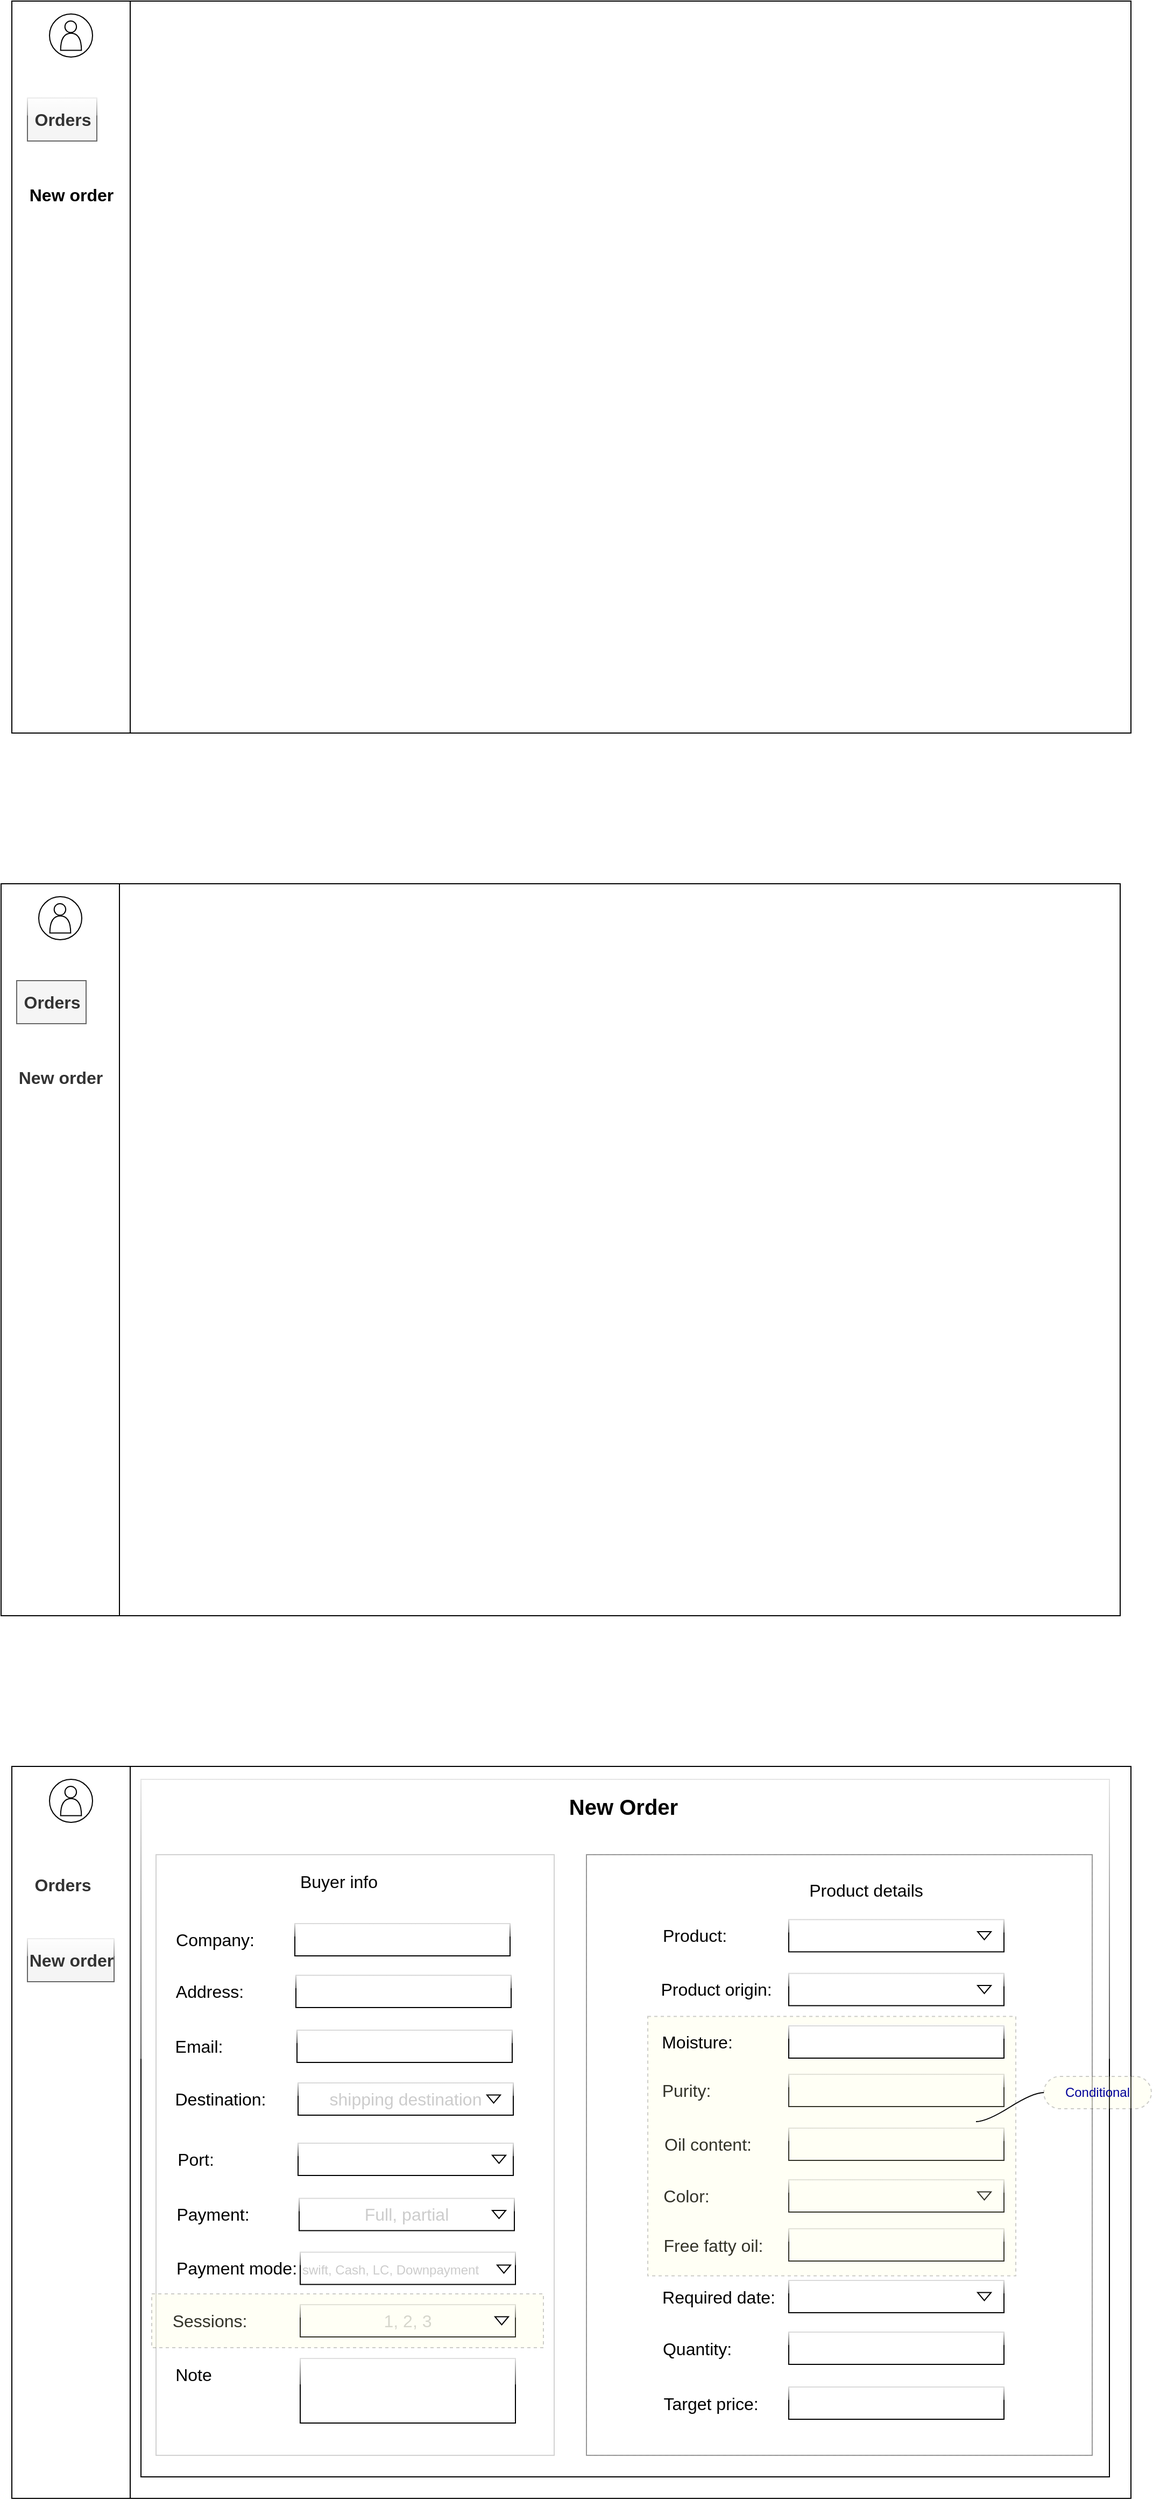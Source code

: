 <mxfile version="15.8.7" type="github">
  <diagram id="DCeRdAVLhO6ZTOsjjHVU" name="Page-1">
    <mxGraphModel dx="1218" dy="952" grid="1" gridSize="10" guides="1" tooltips="1" connect="1" arrows="1" fold="1" page="1" pageScale="1" pageWidth="1169" pageHeight="827" math="0" shadow="0">
      <root>
        <mxCell id="0" />
        <mxCell id="1" parent="0" />
        <mxCell id="tpjrnW_lignRtLn6L6qm-96" value="" style="group;opacity=20;strokeColor=default;" vertex="1" connectable="0" parent="1">
          <mxGeometry x="80" y="1720" width="1040" height="680" as="geometry" />
        </mxCell>
        <mxCell id="tpjrnW_lignRtLn6L6qm-97" value="" style="rounded=0;whiteSpace=wrap;html=1;" vertex="1" parent="tpjrnW_lignRtLn6L6qm-96">
          <mxGeometry width="1040" height="680" as="geometry" />
        </mxCell>
        <mxCell id="tpjrnW_lignRtLn6L6qm-98" value="" style="rounded=0;whiteSpace=wrap;html=1;" vertex="1" parent="tpjrnW_lignRtLn6L6qm-96">
          <mxGeometry width="110" height="680" as="geometry" />
        </mxCell>
        <mxCell id="tpjrnW_lignRtLn6L6qm-99" value="" style="group" vertex="1" connectable="0" parent="tpjrnW_lignRtLn6L6qm-96">
          <mxGeometry x="35" y="12" width="40" height="40" as="geometry" />
        </mxCell>
        <mxCell id="tpjrnW_lignRtLn6L6qm-100" value="" style="ellipse;whiteSpace=wrap;html=1;" vertex="1" parent="tpjrnW_lignRtLn6L6qm-99">
          <mxGeometry width="40" height="40" as="geometry" />
        </mxCell>
        <mxCell id="tpjrnW_lignRtLn6L6qm-101" value="" style="group" vertex="1" connectable="0" parent="tpjrnW_lignRtLn6L6qm-99">
          <mxGeometry x="10" y="4.5" width="20" height="29" as="geometry" />
        </mxCell>
        <mxCell id="tpjrnW_lignRtLn6L6qm-102" value="" style="ellipse;whiteSpace=wrap;html=1;aspect=fixed;" vertex="1" parent="tpjrnW_lignRtLn6L6qm-101">
          <mxGeometry x="4.333" y="2" width="10.741" height="10.741" as="geometry" />
        </mxCell>
        <mxCell id="tpjrnW_lignRtLn6L6qm-103" value="" style="shape=or;whiteSpace=wrap;html=1;rotation=-90;" vertex="1" parent="tpjrnW_lignRtLn6L6qm-101">
          <mxGeometry x="2.083" y="11.681" width="15.833" height="19.333" as="geometry" />
        </mxCell>
        <mxCell id="tpjrnW_lignRtLn6L6qm-104" value="Orders" style="text;strokeColor=none;fillColor=none;html=1;fontSize=16;fontStyle=1;verticalAlign=middle;align=center;glass=0;fontColor=#333333;" vertex="1" parent="tpjrnW_lignRtLn6L6qm-96">
          <mxGeometry x="14.5" y="90" width="64.5" height="40" as="geometry" />
        </mxCell>
        <mxCell id="tpjrnW_lignRtLn6L6qm-105" value="New order" style="text;strokeColor=#666666;fillColor=#f5f5f5;html=1;fontSize=16;fontStyle=1;verticalAlign=middle;align=center;fontColor=#333333;glass=1;" vertex="1" parent="tpjrnW_lignRtLn6L6qm-96">
          <mxGeometry x="14.5" y="160" width="80.5" height="40" as="geometry" />
        </mxCell>
        <mxCell id="tpjrnW_lignRtLn6L6qm-106" value="New Order" style="text;strokeColor=none;fillColor=none;html=1;fontSize=20;fontStyle=1;verticalAlign=middle;align=center;glass=1;" vertex="1" parent="tpjrnW_lignRtLn6L6qm-96">
          <mxGeometry x="500" y="22" width="135" height="30" as="geometry" />
        </mxCell>
        <mxCell id="tpjrnW_lignRtLn6L6qm-193" value="" style="rounded=0;whiteSpace=wrap;html=1;glass=1;fontSize=12;fontColor=#CCCCCC;strokeColor=default;fillColor=default;" vertex="1" parent="tpjrnW_lignRtLn6L6qm-96">
          <mxGeometry x="120" y="12" width="900" height="648" as="geometry" />
        </mxCell>
        <mxCell id="tpjrnW_lignRtLn6L6qm-192" value="" style="group;strokeColor=#E6E6E6;fillColor=none;fontColor=#333333;strokeWidth=1;opacity=20;dashed=1;container=0;" vertex="1" connectable="0" parent="tpjrnW_lignRtLn6L6qm-96">
          <mxGeometry x="534" y="82" width="470" height="558" as="geometry" />
        </mxCell>
        <mxCell id="tpjrnW_lignRtLn6L6qm-189" value="" style="rounded=0;whiteSpace=wrap;html=1;glass=0;fontSize=16;strokeColor=default;fillColor=none;fontColor=#333333;shadow=0;sketch=0;opacity=40;" vertex="1" parent="tpjrnW_lignRtLn6L6qm-96">
          <mxGeometry x="534" y="82" width="470" height="558" as="geometry" />
        </mxCell>
        <mxCell id="tpjrnW_lignRtLn6L6qm-136" value="" style="group" vertex="1" connectable="0" parent="tpjrnW_lignRtLn6L6qm-96">
          <mxGeometry x="612" y="142.25" width="320" height="30" as="geometry" />
        </mxCell>
        <mxCell id="tpjrnW_lignRtLn6L6qm-137" value="Product:&amp;nbsp;" style="text;html=1;strokeColor=none;fillColor=none;align=center;verticalAlign=middle;whiteSpace=wrap;rounded=0;glass=1;fontSize=16;" vertex="1" parent="tpjrnW_lignRtLn6L6qm-136">
          <mxGeometry x="-10" width="70" height="30" as="geometry" />
        </mxCell>
        <mxCell id="tpjrnW_lignRtLn6L6qm-138" value="" style="rounded=0;whiteSpace=wrap;html=1;glass=1;fontSize=16;strokeColor=default;fillColor=default;" vertex="1" parent="tpjrnW_lignRtLn6L6qm-136">
          <mxGeometry x="110" width="200" height="30" as="geometry" />
        </mxCell>
        <mxCell id="tpjrnW_lignRtLn6L6qm-139" value="" style="triangle;whiteSpace=wrap;html=1;glass=1;fontSize=16;strokeColor=default;fillColor=default;rotation=90;" vertex="1" parent="tpjrnW_lignRtLn6L6qm-136">
          <mxGeometry x="288" y="8.75" width="7.5" height="12.5" as="geometry" />
        </mxCell>
        <mxCell id="tpjrnW_lignRtLn6L6qm-132" value="" style="group" vertex="1" connectable="0" parent="tpjrnW_lignRtLn6L6qm-96">
          <mxGeometry x="602" y="192.25" width="320" height="30" as="geometry" />
        </mxCell>
        <mxCell id="tpjrnW_lignRtLn6L6qm-133" value="Product origin:&amp;nbsp;" style="text;html=1;strokeColor=none;fillColor=none;align=center;verticalAlign=middle;whiteSpace=wrap;rounded=0;glass=1;fontSize=16;" vertex="1" parent="tpjrnW_lignRtLn6L6qm-132">
          <mxGeometry width="110" height="30" as="geometry" />
        </mxCell>
        <mxCell id="tpjrnW_lignRtLn6L6qm-134" value="" style="rounded=0;whiteSpace=wrap;html=1;glass=1;fontSize=16;strokeColor=default;fillColor=default;" vertex="1" parent="tpjrnW_lignRtLn6L6qm-132">
          <mxGeometry x="120" width="200" height="30" as="geometry" />
        </mxCell>
        <mxCell id="tpjrnW_lignRtLn6L6qm-135" value="" style="triangle;whiteSpace=wrap;html=1;glass=1;fontSize=16;strokeColor=default;fillColor=default;rotation=90;" vertex="1" parent="tpjrnW_lignRtLn6L6qm-132">
          <mxGeometry x="298" y="8.75" width="7.5" height="12.5" as="geometry" />
        </mxCell>
        <mxCell id="tpjrnW_lignRtLn6L6qm-122" value="" style="group" vertex="1" connectable="0" parent="tpjrnW_lignRtLn6L6qm-96">
          <mxGeometry x="602" y="576.5" width="320" height="30" as="geometry" />
        </mxCell>
        <mxCell id="tpjrnW_lignRtLn6L6qm-123" value="Target price:&amp;nbsp;" style="text;html=1;strokeColor=none;fillColor=none;align=center;verticalAlign=middle;whiteSpace=wrap;rounded=0;glass=1;fontSize=16;" vertex="1" parent="tpjrnW_lignRtLn6L6qm-122">
          <mxGeometry width="100" height="30" as="geometry" />
        </mxCell>
        <mxCell id="tpjrnW_lignRtLn6L6qm-124" value="" style="rounded=0;whiteSpace=wrap;html=1;glass=1;fontSize=16;strokeColor=default;fillColor=default;" vertex="1" parent="tpjrnW_lignRtLn6L6qm-122">
          <mxGeometry x="120" width="200" height="30" as="geometry" />
        </mxCell>
        <mxCell id="tpjrnW_lignRtLn6L6qm-125" value="" style="group" vertex="1" connectable="0" parent="tpjrnW_lignRtLn6L6qm-96">
          <mxGeometry x="602" y="525.5" width="320" height="30" as="geometry" />
        </mxCell>
        <mxCell id="tpjrnW_lignRtLn6L6qm-126" value="Quantity:" style="text;html=1;strokeColor=none;fillColor=none;align=center;verticalAlign=middle;whiteSpace=wrap;rounded=0;glass=1;fontSize=16;" vertex="1" parent="tpjrnW_lignRtLn6L6qm-125">
          <mxGeometry width="70" height="30" as="geometry" />
        </mxCell>
        <mxCell id="tpjrnW_lignRtLn6L6qm-127" value="" style="rounded=0;whiteSpace=wrap;html=1;glass=1;fontSize=16;strokeColor=default;fillColor=default;" vertex="1" parent="tpjrnW_lignRtLn6L6qm-125">
          <mxGeometry x="120" width="200" height="30" as="geometry" />
        </mxCell>
        <mxCell id="tpjrnW_lignRtLn6L6qm-128" value="" style="group" vertex="1" connectable="0" parent="tpjrnW_lignRtLn6L6qm-96">
          <mxGeometry x="602" y="477.5" width="320" height="30" as="geometry" />
        </mxCell>
        <mxCell id="tpjrnW_lignRtLn6L6qm-129" value="Required date:" style="text;html=1;strokeColor=none;fillColor=none;align=center;verticalAlign=middle;whiteSpace=wrap;rounded=0;glass=1;fontSize=16;" vertex="1" parent="tpjrnW_lignRtLn6L6qm-128">
          <mxGeometry width="110" height="30" as="geometry" />
        </mxCell>
        <mxCell id="tpjrnW_lignRtLn6L6qm-130" value="" style="rounded=0;whiteSpace=wrap;html=1;glass=1;fontSize=16;strokeColor=default;fillColor=default;" vertex="1" parent="tpjrnW_lignRtLn6L6qm-128">
          <mxGeometry x="120" width="200" height="30" as="geometry" />
        </mxCell>
        <mxCell id="tpjrnW_lignRtLn6L6qm-131" value="" style="triangle;whiteSpace=wrap;html=1;glass=1;fontSize=16;strokeColor=default;fillColor=default;rotation=90;" vertex="1" parent="tpjrnW_lignRtLn6L6qm-128">
          <mxGeometry x="298" y="8.75" width="7.5" height="12.5" as="geometry" />
        </mxCell>
        <mxCell id="tpjrnW_lignRtLn6L6qm-172" value="" style="group" vertex="1" connectable="0" parent="tpjrnW_lignRtLn6L6qm-96">
          <mxGeometry x="602" y="286" width="320" height="30" as="geometry" />
        </mxCell>
        <mxCell id="tpjrnW_lignRtLn6L6qm-173" value="Purity:" style="text;html=1;strokeColor=none;fillColor=none;align=center;verticalAlign=middle;whiteSpace=wrap;rounded=0;glass=1;fontSize=16;" vertex="1" parent="tpjrnW_lignRtLn6L6qm-172">
          <mxGeometry width="50" height="30" as="geometry" />
        </mxCell>
        <mxCell id="tpjrnW_lignRtLn6L6qm-174" value="" style="rounded=0;whiteSpace=wrap;html=1;glass=1;fontSize=16;strokeColor=default;fillColor=default;" vertex="1" parent="tpjrnW_lignRtLn6L6qm-172">
          <mxGeometry x="120" width="200" height="30" as="geometry" />
        </mxCell>
        <mxCell id="tpjrnW_lignRtLn6L6qm-176" value="" style="group" vertex="1" connectable="0" parent="tpjrnW_lignRtLn6L6qm-96">
          <mxGeometry x="602" y="336" width="320" height="30" as="geometry" />
        </mxCell>
        <mxCell id="tpjrnW_lignRtLn6L6qm-177" value="Oil content:" style="text;html=1;strokeColor=none;fillColor=none;align=center;verticalAlign=middle;whiteSpace=wrap;rounded=0;glass=1;fontSize=16;" vertex="1" parent="tpjrnW_lignRtLn6L6qm-176">
          <mxGeometry width="90" height="30" as="geometry" />
        </mxCell>
        <mxCell id="tpjrnW_lignRtLn6L6qm-178" value="" style="rounded=0;whiteSpace=wrap;html=1;glass=1;fontSize=16;strokeColor=default;fillColor=default;" vertex="1" parent="tpjrnW_lignRtLn6L6qm-176">
          <mxGeometry x="120" width="200" height="30" as="geometry" />
        </mxCell>
        <mxCell id="tpjrnW_lignRtLn6L6qm-181" value="" style="group" vertex="1" connectable="0" parent="tpjrnW_lignRtLn6L6qm-96">
          <mxGeometry x="602" y="384" width="320" height="30" as="geometry" />
        </mxCell>
        <mxCell id="tpjrnW_lignRtLn6L6qm-182" value="Color:" style="text;html=1;strokeColor=none;fillColor=none;align=center;verticalAlign=middle;whiteSpace=wrap;rounded=0;glass=1;fontSize=16;" vertex="1" parent="tpjrnW_lignRtLn6L6qm-181">
          <mxGeometry width="50" height="30" as="geometry" />
        </mxCell>
        <mxCell id="tpjrnW_lignRtLn6L6qm-183" value="" style="rounded=0;whiteSpace=wrap;html=1;glass=1;fontSize=16;strokeColor=default;fillColor=default;" vertex="1" parent="tpjrnW_lignRtLn6L6qm-181">
          <mxGeometry x="120" width="200" height="30" as="geometry" />
        </mxCell>
        <mxCell id="tpjrnW_lignRtLn6L6qm-184" value="" style="triangle;whiteSpace=wrap;html=1;glass=1;fontSize=16;strokeColor=default;fillColor=default;rotation=90;" vertex="1" parent="tpjrnW_lignRtLn6L6qm-181">
          <mxGeometry x="298" y="8.75" width="7.5" height="12.5" as="geometry" />
        </mxCell>
        <mxCell id="tpjrnW_lignRtLn6L6qm-185" value="" style="group" vertex="1" connectable="0" parent="tpjrnW_lignRtLn6L6qm-96">
          <mxGeometry x="602" y="429.5" width="320" height="30" as="geometry" />
        </mxCell>
        <mxCell id="tpjrnW_lignRtLn6L6qm-186" value="Free fatty oil:" style="text;html=1;strokeColor=none;fillColor=none;align=center;verticalAlign=middle;whiteSpace=wrap;rounded=0;glass=1;fontSize=16;" vertex="1" parent="tpjrnW_lignRtLn6L6qm-185">
          <mxGeometry width="100" height="30" as="geometry" />
        </mxCell>
        <mxCell id="tpjrnW_lignRtLn6L6qm-187" value="" style="rounded=0;whiteSpace=wrap;html=1;glass=1;fontSize=16;strokeColor=default;fillColor=default;" vertex="1" parent="tpjrnW_lignRtLn6L6qm-185">
          <mxGeometry x="120" width="200" height="30" as="geometry" />
        </mxCell>
        <mxCell id="tpjrnW_lignRtLn6L6qm-190" value="Product details" style="text;html=1;strokeColor=none;fillColor=none;align=center;verticalAlign=middle;whiteSpace=wrap;rounded=0;glass=1;fontSize=16;" vertex="1" parent="tpjrnW_lignRtLn6L6qm-96">
          <mxGeometry x="714" y="100" width="160" height="30" as="geometry" />
        </mxCell>
        <mxCell id="tpjrnW_lignRtLn6L6qm-107" value="" style="rounded=0;whiteSpace=wrap;html=1;glass=1;fontSize=16;strokeColor=#666666;fillColor=none;fontColor=#333333;opacity=30;" vertex="1" parent="tpjrnW_lignRtLn6L6qm-96">
          <mxGeometry x="134" y="82" width="370" height="558" as="geometry" />
        </mxCell>
        <mxCell id="tpjrnW_lignRtLn6L6qm-109" value="" style="group" vertex="1" connectable="0" parent="tpjrnW_lignRtLn6L6qm-96">
          <mxGeometry x="144" y="294" width="320" height="30" as="geometry" />
        </mxCell>
        <mxCell id="tpjrnW_lignRtLn6L6qm-110" value="Destination:" style="text;html=1;strokeColor=none;fillColor=none;align=center;verticalAlign=middle;whiteSpace=wrap;rounded=0;glass=1;fontSize=16;" vertex="1" parent="tpjrnW_lignRtLn6L6qm-109">
          <mxGeometry width="100" height="30" as="geometry" />
        </mxCell>
        <mxCell id="tpjrnW_lignRtLn6L6qm-111" value="&lt;font color=&quot;#cccccc&quot;&gt;shipping destination&lt;/font&gt;" style="rounded=0;whiteSpace=wrap;html=1;glass=1;fontSize=16;strokeColor=default;fillColor=default;" vertex="1" parent="tpjrnW_lignRtLn6L6qm-109">
          <mxGeometry x="122" width="200" height="30" as="geometry" />
        </mxCell>
        <mxCell id="tpjrnW_lignRtLn6L6qm-166" value="" style="triangle;whiteSpace=wrap;html=1;glass=1;fontSize=16;strokeColor=default;fillColor=default;rotation=90;" vertex="1" parent="tpjrnW_lignRtLn6L6qm-109">
          <mxGeometry x="300" y="8.75" width="7.5" height="12.5" as="geometry" />
        </mxCell>
        <mxCell id="tpjrnW_lignRtLn6L6qm-112" value="" style="group" vertex="1" connectable="0" parent="tpjrnW_lignRtLn6L6qm-96">
          <mxGeometry x="144" y="245" width="320" height="30" as="geometry" />
        </mxCell>
        <mxCell id="tpjrnW_lignRtLn6L6qm-113" value="Email:" style="text;html=1;strokeColor=none;fillColor=none;align=center;verticalAlign=middle;whiteSpace=wrap;rounded=0;glass=1;fontSize=16;" vertex="1" parent="tpjrnW_lignRtLn6L6qm-112">
          <mxGeometry width="60" height="30" as="geometry" />
        </mxCell>
        <mxCell id="tpjrnW_lignRtLn6L6qm-114" value="" style="rounded=0;whiteSpace=wrap;html=1;glass=1;fontSize=16;strokeColor=default;fillColor=default;" vertex="1" parent="tpjrnW_lignRtLn6L6qm-112">
          <mxGeometry x="121" width="200" height="30" as="geometry" />
        </mxCell>
        <mxCell id="tpjrnW_lignRtLn6L6qm-115" value="" style="group" vertex="1" connectable="0" parent="tpjrnW_lignRtLn6L6qm-96">
          <mxGeometry x="144" y="194" width="320" height="30" as="geometry" />
        </mxCell>
        <mxCell id="tpjrnW_lignRtLn6L6qm-116" value="Address:" style="text;html=1;strokeColor=none;fillColor=none;align=center;verticalAlign=middle;whiteSpace=wrap;rounded=0;glass=1;fontSize=16;" vertex="1" parent="tpjrnW_lignRtLn6L6qm-115">
          <mxGeometry width="80" height="30" as="geometry" />
        </mxCell>
        <mxCell id="tpjrnW_lignRtLn6L6qm-117" value="" style="rounded=0;whiteSpace=wrap;html=1;glass=1;fontSize=16;strokeColor=default;fillColor=default;" vertex="1" parent="tpjrnW_lignRtLn6L6qm-115">
          <mxGeometry x="120" width="200" height="30" as="geometry" />
        </mxCell>
        <mxCell id="tpjrnW_lignRtLn6L6qm-118" value="" style="group" vertex="1" connectable="0" parent="tpjrnW_lignRtLn6L6qm-96">
          <mxGeometry x="139" y="146" width="320" height="30" as="geometry" />
        </mxCell>
        <mxCell id="tpjrnW_lignRtLn6L6qm-119" value="Company:" style="text;html=1;strokeColor=none;fillColor=none;align=center;verticalAlign=middle;whiteSpace=wrap;rounded=0;glass=1;fontSize=16;" vertex="1" parent="tpjrnW_lignRtLn6L6qm-118">
          <mxGeometry width="100" height="30" as="geometry" />
        </mxCell>
        <mxCell id="tpjrnW_lignRtLn6L6qm-120" value="" style="rounded=0;whiteSpace=wrap;html=1;glass=1;fontSize=16;strokeColor=default;fillColor=default;" vertex="1" parent="tpjrnW_lignRtLn6L6qm-118">
          <mxGeometry x="124" width="200" height="30" as="geometry" />
        </mxCell>
        <mxCell id="tpjrnW_lignRtLn6L6qm-121" value="Buyer info" style="text;html=1;strokeColor=none;fillColor=none;align=center;verticalAlign=middle;whiteSpace=wrap;rounded=0;glass=1;fontSize=16;" vertex="1" parent="tpjrnW_lignRtLn6L6qm-96">
          <mxGeometry x="224" y="92" width="160" height="30" as="geometry" />
        </mxCell>
        <mxCell id="tpjrnW_lignRtLn6L6qm-149" value="" style="group" vertex="1" connectable="0" parent="tpjrnW_lignRtLn6L6qm-96">
          <mxGeometry x="155" y="350" width="290" height="30" as="geometry" />
        </mxCell>
        <mxCell id="tpjrnW_lignRtLn6L6qm-150" value="Port:" style="text;html=1;strokeColor=none;fillColor=none;align=center;verticalAlign=middle;whiteSpace=wrap;rounded=0;glass=1;fontSize=16;" vertex="1" parent="tpjrnW_lignRtLn6L6qm-149">
          <mxGeometry x="-3" width="38" height="30" as="geometry" />
        </mxCell>
        <mxCell id="tpjrnW_lignRtLn6L6qm-151" value="" style="rounded=0;whiteSpace=wrap;html=1;glass=1;fontSize=16;strokeColor=default;fillColor=default;" vertex="1" parent="tpjrnW_lignRtLn6L6qm-149">
          <mxGeometry x="111" width="200" height="30" as="geometry" />
        </mxCell>
        <mxCell id="tpjrnW_lignRtLn6L6qm-152" value="" style="group" vertex="1" connectable="0" parent="tpjrnW_lignRtLn6L6qm-96">
          <mxGeometry x="149" y="451.25" width="290" height="30" as="geometry" />
        </mxCell>
        <mxCell id="tpjrnW_lignRtLn6L6qm-153" value="Payment mode:" style="text;html=1;strokeColor=none;fillColor=none;align=center;verticalAlign=middle;whiteSpace=wrap;rounded=0;glass=1;fontSize=16;" vertex="1" parent="tpjrnW_lignRtLn6L6qm-152">
          <mxGeometry width="120" height="30" as="geometry" />
        </mxCell>
        <mxCell id="tpjrnW_lignRtLn6L6qm-154" value="&lt;span style=&quot;color: rgb(204 , 204 , 204)&quot;&gt;&lt;font style=&quot;font-size: 12px&quot;&gt;swift, Cash, LC, Downpayment&lt;/font&gt;&lt;/span&gt;" style="rounded=0;whiteSpace=wrap;html=1;glass=1;fontSize=16;strokeColor=default;fillColor=default;align=left;" vertex="1" parent="tpjrnW_lignRtLn6L6qm-152">
          <mxGeometry x="119" width="200" height="30" as="geometry" />
        </mxCell>
        <mxCell id="tpjrnW_lignRtLn6L6qm-158" value="" style="triangle;whiteSpace=wrap;html=1;glass=1;fontSize=16;strokeColor=default;fillColor=default;rotation=90;" vertex="1" parent="tpjrnW_lignRtLn6L6qm-96">
          <mxGeometry x="453.5" y="460.75" width="7.5" height="12.5" as="geometry" />
        </mxCell>
        <mxCell id="tpjrnW_lignRtLn6L6qm-159" value="" style="triangle;whiteSpace=wrap;html=1;glass=1;fontSize=16;strokeColor=default;fillColor=default;rotation=90;" vertex="1" parent="tpjrnW_lignRtLn6L6qm-96">
          <mxGeometry x="456.5" y="418.75" width="7.5" height="12.5" as="geometry" />
        </mxCell>
        <mxCell id="tpjrnW_lignRtLn6L6qm-160" value="" style="group" vertex="1" connectable="0" parent="tpjrnW_lignRtLn6L6qm-96">
          <mxGeometry x="124" y="401.25" width="290" height="30" as="geometry" />
        </mxCell>
        <mxCell id="tpjrnW_lignRtLn6L6qm-161" value="Payment:" style="text;html=1;strokeColor=none;fillColor=none;align=center;verticalAlign=middle;whiteSpace=wrap;rounded=0;glass=1;fontSize=16;" vertex="1" parent="tpjrnW_lignRtLn6L6qm-160">
          <mxGeometry x="23" width="80" height="30" as="geometry" />
        </mxCell>
        <mxCell id="tpjrnW_lignRtLn6L6qm-162" value="&lt;font color=&quot;#cccccc&quot;&gt;Full, partial&lt;/font&gt;" style="rounded=0;whiteSpace=wrap;html=1;glass=1;fontSize=16;strokeColor=default;fillColor=default;" vertex="1" parent="tpjrnW_lignRtLn6L6qm-160">
          <mxGeometry x="143" width="200" height="30" as="geometry" />
        </mxCell>
        <mxCell id="tpjrnW_lignRtLn6L6qm-155" value="" style="group" vertex="1" connectable="0" parent="tpjrnW_lignRtLn6L6qm-96">
          <mxGeometry x="144" y="500" width="350" height="40" as="geometry" />
        </mxCell>
        <mxCell id="tpjrnW_lignRtLn6L6qm-156" value="Sessions:" style="text;html=1;strokeColor=none;fillColor=none;align=center;verticalAlign=middle;whiteSpace=wrap;rounded=0;glass=1;fontSize=16;" vertex="1" parent="tpjrnW_lignRtLn6L6qm-155">
          <mxGeometry width="80" height="30" as="geometry" />
        </mxCell>
        <mxCell id="tpjrnW_lignRtLn6L6qm-157" value="&lt;font color=&quot;#cccccc&quot;&gt;1, 2, 3&lt;/font&gt;" style="rounded=0;whiteSpace=wrap;html=1;glass=1;fontSize=16;strokeColor=default;fillColor=default;" vertex="1" parent="tpjrnW_lignRtLn6L6qm-155">
          <mxGeometry x="124" width="200" height="30" as="geometry" />
        </mxCell>
        <mxCell id="tpjrnW_lignRtLn6L6qm-201" value="" style="rounded=0;whiteSpace=wrap;html=1;shadow=0;glass=0;dashed=1;sketch=0;fontSize=12;fontColor=#000099;strokeColor=default;strokeWidth=1;fillColor=#FFFFCC;opacity=20;" vertex="1" parent="tpjrnW_lignRtLn6L6qm-155">
          <mxGeometry x="-14" y="-10" width="364" height="50" as="geometry" />
        </mxCell>
        <mxCell id="tpjrnW_lignRtLn6L6qm-146" value="" style="group" vertex="1" connectable="0" parent="tpjrnW_lignRtLn6L6qm-96">
          <mxGeometry x="144" y="550" width="280" height="60" as="geometry" />
        </mxCell>
        <mxCell id="tpjrnW_lignRtLn6L6qm-147" value="Note" style="text;html=1;strokeColor=none;fillColor=none;align=center;verticalAlign=middle;whiteSpace=wrap;rounded=0;glass=1;fontSize=16;" vertex="1" parent="tpjrnW_lignRtLn6L6qm-146">
          <mxGeometry width="50" height="30" as="geometry" />
        </mxCell>
        <mxCell id="tpjrnW_lignRtLn6L6qm-148" value="" style="rounded=0;whiteSpace=wrap;html=1;glass=1;fontSize=16;strokeColor=default;fillColor=default;" vertex="1" parent="tpjrnW_lignRtLn6L6qm-146">
          <mxGeometry x="124" width="200" height="60" as="geometry" />
        </mxCell>
        <mxCell id="tpjrnW_lignRtLn6L6qm-163" value="" style="triangle;whiteSpace=wrap;html=1;glass=1;fontSize=16;strokeColor=default;fillColor=default;rotation=90;" vertex="1" parent="tpjrnW_lignRtLn6L6qm-96">
          <mxGeometry x="451.5" y="508.75" width="7.5" height="12.5" as="geometry" />
        </mxCell>
        <mxCell id="tpjrnW_lignRtLn6L6qm-164" value="" style="triangle;whiteSpace=wrap;html=1;glass=1;fontSize=16;strokeColor=default;fillColor=default;rotation=90;" vertex="1" parent="tpjrnW_lignRtLn6L6qm-96">
          <mxGeometry x="449" y="410" width="7.5" height="12.5" as="geometry" />
        </mxCell>
        <mxCell id="tpjrnW_lignRtLn6L6qm-165" value="" style="triangle;whiteSpace=wrap;html=1;glass=1;fontSize=16;strokeColor=default;fillColor=default;rotation=90;" vertex="1" parent="tpjrnW_lignRtLn6L6qm-96">
          <mxGeometry x="449" y="358.75" width="7.5" height="12.5" as="geometry" />
        </mxCell>
        <mxCell id="tpjrnW_lignRtLn6L6qm-195" value="" style="rounded=0;whiteSpace=wrap;html=1;shadow=0;glass=0;dashed=1;sketch=0;fontSize=12;fontColor=#CCCCCC;strokeColor=default;strokeWidth=1;fillColor=#FFFFCC;opacity=20;" vertex="1" parent="tpjrnW_lignRtLn6L6qm-96">
          <mxGeometry x="591" y="232.25" width="342" height="241" as="geometry" />
        </mxCell>
        <mxCell id="tpjrnW_lignRtLn6L6qm-168" value="Moisture:" style="text;html=1;strokeColor=none;fillColor=none;align=center;verticalAlign=middle;whiteSpace=wrap;rounded=0;glass=1;fontSize=16;" vertex="1" parent="tpjrnW_lignRtLn6L6qm-96">
          <mxGeometry x="602" y="241" width="70" height="30" as="geometry" />
        </mxCell>
        <mxCell id="tpjrnW_lignRtLn6L6qm-169" value="" style="rounded=0;whiteSpace=wrap;html=1;glass=1;fontSize=16;strokeColor=default;fillColor=default;" vertex="1" parent="tpjrnW_lignRtLn6L6qm-96">
          <mxGeometry x="722" y="241" width="200" height="30" as="geometry" />
        </mxCell>
        <mxCell id="tpjrnW_lignRtLn6L6qm-19" value="" style="group" vertex="1" connectable="0" parent="1">
          <mxGeometry x="80" y="80" width="1040" height="680" as="geometry" />
        </mxCell>
        <mxCell id="tpjrnW_lignRtLn6L6qm-1" value="" style="rounded=0;whiteSpace=wrap;html=1;" vertex="1" parent="tpjrnW_lignRtLn6L6qm-19">
          <mxGeometry width="1040" height="680" as="geometry" />
        </mxCell>
        <mxCell id="tpjrnW_lignRtLn6L6qm-3" value="" style="rounded=0;whiteSpace=wrap;html=1;" vertex="1" parent="tpjrnW_lignRtLn6L6qm-19">
          <mxGeometry width="110" height="680" as="geometry" />
        </mxCell>
        <mxCell id="tpjrnW_lignRtLn6L6qm-12" value="" style="group" vertex="1" connectable="0" parent="tpjrnW_lignRtLn6L6qm-19">
          <mxGeometry x="35" y="12" width="40" height="40" as="geometry" />
        </mxCell>
        <mxCell id="tpjrnW_lignRtLn6L6qm-4" value="" style="ellipse;whiteSpace=wrap;html=1;" vertex="1" parent="tpjrnW_lignRtLn6L6qm-12">
          <mxGeometry width="40" height="40" as="geometry" />
        </mxCell>
        <mxCell id="tpjrnW_lignRtLn6L6qm-8" value="" style="group" vertex="1" connectable="0" parent="tpjrnW_lignRtLn6L6qm-12">
          <mxGeometry x="10" y="4.5" width="20" height="29" as="geometry" />
        </mxCell>
        <mxCell id="tpjrnW_lignRtLn6L6qm-9" value="" style="ellipse;whiteSpace=wrap;html=1;aspect=fixed;" vertex="1" parent="tpjrnW_lignRtLn6L6qm-8">
          <mxGeometry x="4.333" y="2" width="10.741" height="10.741" as="geometry" />
        </mxCell>
        <mxCell id="tpjrnW_lignRtLn6L6qm-10" value="" style="shape=or;whiteSpace=wrap;html=1;rotation=-90;" vertex="1" parent="tpjrnW_lignRtLn6L6qm-8">
          <mxGeometry x="2.083" y="11.681" width="15.833" height="19.333" as="geometry" />
        </mxCell>
        <mxCell id="tpjrnW_lignRtLn6L6qm-17" value="Orders" style="text;strokeColor=#666666;fillColor=#f5f5f5;html=1;fontSize=16;fontStyle=1;verticalAlign=middle;align=center;glass=1;fontColor=#333333;" vertex="1" parent="tpjrnW_lignRtLn6L6qm-19">
          <mxGeometry x="14.5" y="90" width="64.5" height="40" as="geometry" />
        </mxCell>
        <mxCell id="tpjrnW_lignRtLn6L6qm-18" value="New order" style="text;strokeColor=none;fillColor=none;html=1;fontSize=16;fontStyle=1;verticalAlign=middle;align=center;" vertex="1" parent="tpjrnW_lignRtLn6L6qm-19">
          <mxGeometry x="14.5" y="160" width="80.5" height="40" as="geometry" />
        </mxCell>
        <mxCell id="tpjrnW_lignRtLn6L6qm-20" value="" style="group" vertex="1" connectable="0" parent="1">
          <mxGeometry x="70" y="900" width="1040" height="680" as="geometry" />
        </mxCell>
        <mxCell id="tpjrnW_lignRtLn6L6qm-21" value="" style="rounded=0;whiteSpace=wrap;html=1;" vertex="1" parent="tpjrnW_lignRtLn6L6qm-20">
          <mxGeometry width="1040" height="680" as="geometry" />
        </mxCell>
        <mxCell id="tpjrnW_lignRtLn6L6qm-22" value="" style="rounded=0;whiteSpace=wrap;html=1;" vertex="1" parent="tpjrnW_lignRtLn6L6qm-20">
          <mxGeometry width="110" height="680" as="geometry" />
        </mxCell>
        <mxCell id="tpjrnW_lignRtLn6L6qm-23" value="" style="group" vertex="1" connectable="0" parent="tpjrnW_lignRtLn6L6qm-20">
          <mxGeometry x="35" y="12" width="40" height="40" as="geometry" />
        </mxCell>
        <mxCell id="tpjrnW_lignRtLn6L6qm-24" value="" style="ellipse;whiteSpace=wrap;html=1;" vertex="1" parent="tpjrnW_lignRtLn6L6qm-23">
          <mxGeometry width="40" height="40" as="geometry" />
        </mxCell>
        <mxCell id="tpjrnW_lignRtLn6L6qm-25" value="" style="group" vertex="1" connectable="0" parent="tpjrnW_lignRtLn6L6qm-23">
          <mxGeometry x="10" y="4.5" width="20" height="29" as="geometry" />
        </mxCell>
        <mxCell id="tpjrnW_lignRtLn6L6qm-26" value="" style="ellipse;whiteSpace=wrap;html=1;aspect=fixed;" vertex="1" parent="tpjrnW_lignRtLn6L6qm-25">
          <mxGeometry x="4.333" y="2" width="10.741" height="10.741" as="geometry" />
        </mxCell>
        <mxCell id="tpjrnW_lignRtLn6L6qm-27" value="" style="shape=or;whiteSpace=wrap;html=1;rotation=-90;" vertex="1" parent="tpjrnW_lignRtLn6L6qm-25">
          <mxGeometry x="2.083" y="11.681" width="15.833" height="19.333" as="geometry" />
        </mxCell>
        <mxCell id="tpjrnW_lignRtLn6L6qm-28" value="Orders" style="text;strokeColor=#666666;fillColor=#f5f5f5;html=1;fontSize=16;fontStyle=1;verticalAlign=middle;align=center;glass=0;fontColor=#333333;" vertex="1" parent="tpjrnW_lignRtLn6L6qm-20">
          <mxGeometry x="14.5" y="90" width="64.5" height="40" as="geometry" />
        </mxCell>
        <mxCell id="tpjrnW_lignRtLn6L6qm-29" value="New order" style="text;strokeColor=none;fillColor=none;html=1;fontSize=16;fontStyle=1;verticalAlign=middle;align=center;fontColor=#333333;glass=0;" vertex="1" parent="tpjrnW_lignRtLn6L6qm-20">
          <mxGeometry x="14.5" y="160" width="80.5" height="40" as="geometry" />
        </mxCell>
        <mxCell id="tpjrnW_lignRtLn6L6qm-194" value="New Order" style="text;strokeColor=none;fillColor=none;html=1;fontSize=20;fontStyle=1;verticalAlign=middle;align=center;glass=1;" vertex="1" parent="1">
          <mxGeometry x="580" y="1742" width="135" height="30" as="geometry" />
        </mxCell>
        <mxCell id="tpjrnW_lignRtLn6L6qm-198" value="Conditional" style="whiteSpace=wrap;html=1;rounded=1;arcSize=50;align=center;verticalAlign=middle;strokeWidth=1;autosize=1;spacing=4;treeFolding=1;treeMoving=1;newEdgeStyle={&quot;edgeStyle&quot;:&quot;entityRelationEdgeStyle&quot;,&quot;startArrow&quot;:&quot;none&quot;,&quot;endArrow&quot;:&quot;none&quot;,&quot;segment&quot;:10,&quot;curved&quot;:1};shadow=0;glass=0;dashed=1;sketch=0;fontSize=12;fontColor=#000099;fillColor=#FFFFCC;opacity=20;" vertex="1" parent="1">
          <mxGeometry x="1039" y="2008" width="100" height="30" as="geometry" />
        </mxCell>
        <mxCell id="tpjrnW_lignRtLn6L6qm-199" value="" style="edgeStyle=entityRelationEdgeStyle;startArrow=none;endArrow=none;segment=10;curved=1;rounded=0;fontSize=12;fontColor=#000099;" edge="1" target="tpjrnW_lignRtLn6L6qm-198" parent="1">
          <mxGeometry relative="1" as="geometry">
            <mxPoint x="976" y="2050" as="sourcePoint" />
          </mxGeometry>
        </mxCell>
      </root>
    </mxGraphModel>
  </diagram>
</mxfile>
